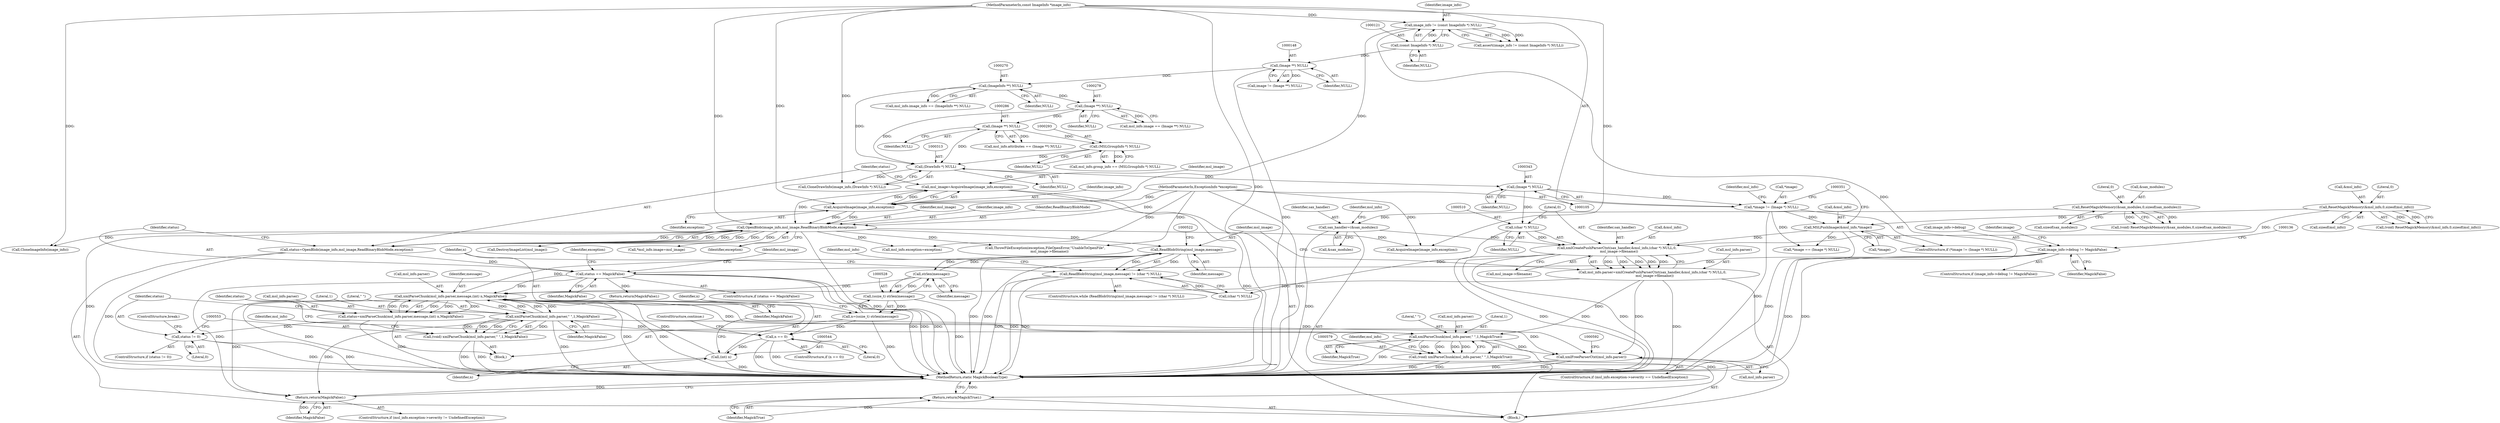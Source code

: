 digraph "0_ImageMagick_e793eb203e5e0f91f5037aed6585e81b1e27395b@pointer" {
"1000518" [label="(Call,ReadBlobString(msl_image,message))"];
"1000157" [label="(Call,OpenBlob(image_info,msl_image,ReadBinaryBlobMode,exception))"];
"1000152" [label="(Call,AcquireImage(image_info,exception))"];
"1000118" [label="(Call,image_info != (const ImageInfo *) NULL)"];
"1000106" [label="(MethodParameterIn,const ImageInfo *image_info)"];
"1000120" [label="(Call,(const ImageInfo *) NULL)"];
"1000108" [label="(MethodParameterIn,ExceptionInfo *exception)"];
"1000150" [label="(Call,msl_image=AcquireImage(image_info,exception))"];
"1000529" [label="(Call,strlen(message))"];
"1000518" [label="(Call,ReadBlobString(msl_image,message))"];
"1000538" [label="(Call,xmlParseChunk(msl_info.parser,message,(int) n,MagickFalse))"];
"1000554" [label="(Call,xmlParseChunk(msl_info.parser,\" \",1,MagickFalse))"];
"1000501" [label="(Call,msl_info.parser=xmlCreatePushParserCtxt(sax_handler,&msl_info,(char *) NULL,0,\n    msl_image->filename))"];
"1000505" [label="(Call,xmlCreatePushParserCtxt(sax_handler,&msl_info,(char *) NULL,0,\n    msl_image->filename))"];
"1000497" [label="(Call,sax_handler=(&sax_modules))"];
"1000356" [label="(Call,ResetMagickMemory(&sax_modules,0,sizeof(sax_modules)))"];
"1000192" [label="(Call,ResetMagickMemory(&msl_info,0,sizeof(msl_info)))"];
"1000345" [label="(Call,MSLPushImage(&msl_info,*image))"];
"1000339" [label="(Call,*image != (Image *) NULL)"];
"1000342" [label="(Call,(Image *) NULL)"];
"1000312" [label="(Call,(DrawInfo *) NULL)"];
"1000292" [label="(Call,(MSLGroupInfo *) NULL)"];
"1000285" [label="(Call,(Image **) NULL)"];
"1000277" [label="(Call,(Image **) NULL)"];
"1000269" [label="(Call,(ImageInfo **) NULL)"];
"1000147" [label="(Call,(Image **) NULL)"];
"1000509" [label="(Call,(char *) NULL)"];
"1000543" [label="(Call,(int) n)"];
"1000532" [label="(Call,n == 0)"];
"1000525" [label="(Call,n=(ssize_t) strlen(message))"];
"1000527" [label="(Call,(ssize_t) strlen(message))"];
"1000163" [label="(Call,status == MagickFalse)"];
"1000155" [label="(Call,status=OpenBlob(image_info,msl_image,ReadBinaryBlobMode,exception))"];
"1000130" [label="(Call,image_info->debug != MagickFalse)"];
"1000517" [label="(Call,ReadBlobString(msl_image,message) != (char *) NULL)"];
"1000536" [label="(Call,status=xmlParseChunk(msl_info.parser,message,(int) n,MagickFalse))"];
"1000548" [label="(Call,status != 0)"];
"1000552" [label="(Call,(void) xmlParseChunk(msl_info.parser,\" \",1,MagickFalse))"];
"1000580" [label="(Call,xmlParseChunk(msl_info.parser,\" \",1,MagickTrue))"];
"1000578" [label="(Call,(void) xmlParseChunk(msl_info.parser,\" \",1,MagickTrue))"];
"1000587" [label="(Call,xmlFreeParserCtxt(msl_info.parser))"];
"1000711" [label="(Return,return(MagickTrue);)"];
"1000709" [label="(Return,return(MagickFalse);)"];
"1000359" [label="(Literal,0)"];
"1000279" [label="(Identifier,NULL)"];
"1000277" [label="(Call,(Image **) NULL)"];
"1000507" [label="(Call,&msl_info)"];
"1000134" [label="(Identifier,MagickFalse)"];
"1000118" [label="(Call,image_info != (const ImageInfo *) NULL)"];
"1000536" [label="(Call,status=xmlParseChunk(msl_info.parser,message,(int) n,MagickFalse))"];
"1000552" [label="(Call,(void) xmlParseChunk(msl_info.parser,\" \",1,MagickFalse))"];
"1000503" [label="(Identifier,msl_info)"];
"1000357" [label="(Call,&sax_modules)"];
"1000129" [label="(ControlStructure,if (image_info->debug != MagickFalse))"];
"1000547" [label="(ControlStructure,if (status != 0))"];
"1000710" [label="(Identifier,MagickFalse)"];
"1000498" [label="(Identifier,sax_handler)"];
"1000548" [label="(Call,status != 0)"];
"1000332" [label="(Call,*msl_info.image=msl_image)"];
"1000519" [label="(Identifier,msl_image)"];
"1000497" [label="(Call,sax_handler=(&sax_modules))"];
"1000312" [label="(Call,(DrawInfo *) NULL)"];
"1000109" [label="(Block,)"];
"1000506" [label="(Identifier,sax_handler)"];
"1000131" [label="(Call,image_info->debug)"];
"1000339" [label="(Call,*image != (Image *) NULL)"];
"1000165" [label="(Identifier,MagickFalse)"];
"1000560" [label="(Identifier,MagickFalse)"];
"1000570" [label="(ControlStructure,if (msl_info.exception->severity == UndefinedException))"];
"1000520" [label="(Identifier,message)"];
"1000526" [label="(Identifier,n)"];
"1000265" [label="(Call,msl_info.image_info == (ImageInfo **) NULL)"];
"1000517" [label="(Call,ReadBlobString(msl_image,message) != (char *) NULL)"];
"1000524" [label="(Block,)"];
"1000168" [label="(Identifier,exception)"];
"1000542" [label="(Identifier,message)"];
"1000152" [label="(Call,AcquireImage(image_info,exception))"];
"1000513" [label="(Call,msl_image->filename)"];
"1000565" [label="(Identifier,msl_info)"];
"1000119" [label="(Identifier,image_info)"];
"1000159" [label="(Identifier,msl_image)"];
"1000198" [label="(Call,msl_info.exception=exception)"];
"1000120" [label="(Call,(const ImageInfo *) NULL)"];
"1000537" [label="(Identifier,status)"];
"1000505" [label="(Call,xmlCreatePushParserCtxt(sax_handler,&msl_info,(char *) NULL,0,\n    msl_image->filename))"];
"1000162" [label="(ControlStructure,if (status == MagickFalse))"];
"1000157" [label="(Call,OpenBlob(image_info,msl_image,ReadBinaryBlobMode,exception))"];
"1000554" [label="(Call,xmlParseChunk(msl_info.parser,\" \",1,MagickFalse))"];
"1000550" [label="(Literal,0)"];
"1000588" [label="(Call,msl_info.parser)"];
"1000345" [label="(Call,MSLPushImage(&msl_info,*image))"];
"1000117" [label="(Call,assert(image_info != (const ImageInfo *) NULL))"];
"1000555" [label="(Call,msl_info.parser)"];
"1000153" [label="(Identifier,image_info)"];
"1000530" [label="(Identifier,message)"];
"1000303" [label="(Call,CloneImageInfo(image_info))"];
"1000287" [label="(Identifier,NULL)"];
"1000713" [label="(MethodReturn,static MagickBooleanType)"];
"1000154" [label="(Identifier,exception)"];
"1000543" [label="(Call,(int) n)"];
"1000511" [label="(Identifier,NULL)"];
"1000549" [label="(Identifier,status)"];
"1000586" [label="(Identifier,MagickTrue)"];
"1000151" [label="(Identifier,msl_image)"];
"1000190" [label="(Call,(void) ResetMagickMemory(&msl_info,0,sizeof(msl_info)))"];
"1000161" [label="(Identifier,exception)"];
"1000532" [label="(Call,n == 0)"];
"1000709" [label="(Return,return(MagickFalse);)"];
"1000535" [label="(ControlStructure,continue;)"];
"1000285" [label="(Call,(Image **) NULL)"];
"1000499" [label="(Call,&sax_modules)"];
"1000585" [label="(Literal,1)"];
"1000525" [label="(Call,n=(ssize_t) strlen(message))"];
"1000558" [label="(Literal,\" \")"];
"1000195" [label="(Literal,0)"];
"1000342" [label="(Call,(Image *) NULL)"];
"1000711" [label="(Return,return(MagickTrue);)"];
"1000155" [label="(Call,status=OpenBlob(image_info,msl_image,ReadBinaryBlobMode,exception))"];
"1000314" [label="(Identifier,NULL)"];
"1000534" [label="(Literal,0)"];
"1000521" [label="(Call,(char *) NULL)"];
"1000292" [label="(Call,(MSLGroupInfo *) NULL)"];
"1000269" [label="(Call,(ImageInfo **) NULL)"];
"1000344" [label="(Identifier,NULL)"];
"1000531" [label="(ControlStructure,if (n == 0))"];
"1000108" [label="(MethodParameterIn,ExceptionInfo *exception)"];
"1000587" [label="(Call,xmlFreeParserCtxt(msl_info.parser))"];
"1000176" [label="(Call,DestroyImageList(msl_image))"];
"1000546" [label="(Identifier,MagickFalse)"];
"1000146" [label="(Identifier,image)"];
"1000516" [label="(ControlStructure,while (ReadBlobString(msl_image,message) != (char *) NULL))"];
"1000346" [label="(Call,&msl_info)"];
"1000158" [label="(Identifier,image_info)"];
"1000518" [label="(Call,ReadBlobString(msl_image,message))"];
"1000502" [label="(Call,msl_info.parser)"];
"1000196" [label="(Call,sizeof(msl_info))"];
"1000163" [label="(Call,status == MagickFalse)"];
"1000271" [label="(Identifier,NULL)"];
"1000149" [label="(Identifier,NULL)"];
"1000538" [label="(Call,xmlParseChunk(msl_info.parser,message,(int) n,MagickFalse))"];
"1000539" [label="(Call,msl_info.parser)"];
"1000545" [label="(Identifier,n)"];
"1000122" [label="(Identifier,NULL)"];
"1000574" [label="(Identifier,msl_info)"];
"1000147" [label="(Call,(Image **) NULL)"];
"1000193" [label="(Call,&msl_info)"];
"1000512" [label="(Literal,0)"];
"1000320" [label="(Call,AcquireImage(image_info,exception))"];
"1000347" [label="(Identifier,msl_info)"];
"1000294" [label="(Identifier,NULL)"];
"1000288" [label="(Call,msl_info.group_info == (MSLGroupInfo *) NULL)"];
"1000529" [label="(Call,strlen(message))"];
"1000338" [label="(ControlStructure,if (*image != (Image *) NULL))"];
"1000580" [label="(Call,xmlParseChunk(msl_info.parser,\" \",1,MagickTrue))"];
"1000192" [label="(Call,ResetMagickMemory(&msl_info,0,sizeof(msl_info)))"];
"1000156" [label="(Identifier,status)"];
"1000348" [label="(Call,*image)"];
"1000589" [label="(Identifier,msl_info)"];
"1000150" [label="(Call,msl_image=AcquireImage(image_info,exception))"];
"1000584" [label="(Literal,\" \")"];
"1000608" [label="(Call,*image == (Image *) NULL)"];
"1000509" [label="(Call,(char *) NULL)"];
"1000581" [label="(Call,msl_info.parser)"];
"1000712" [label="(Identifier,MagickTrue)"];
"1000354" [label="(Call,(void) ResetMagickMemory(&sax_modules,0,sizeof(sax_modules)))"];
"1000164" [label="(Identifier,status)"];
"1000182" [label="(Identifier,msl_image)"];
"1000578" [label="(Call,(void) xmlParseChunk(msl_info.parser,\" \",1,MagickTrue))"];
"1000145" [label="(Call,image != (Image **) NULL)"];
"1000178" [label="(Return,return(MagickFalse);)"];
"1000130" [label="(Call,image_info->debug != MagickFalse)"];
"1000281" [label="(Call,msl_info.attributes == (Image **) NULL)"];
"1000559" [label="(Literal,1)"];
"1000501" [label="(Call,msl_info.parser=xmlCreatePushParserCtxt(sax_handler,&msl_info,(char *) NULL,0,\n    msl_image->filename))"];
"1000106" [label="(MethodParameterIn,const ImageInfo *image_info)"];
"1000356" [label="(Call,ResetMagickMemory(&sax_modules,0,sizeof(sax_modules)))"];
"1000273" [label="(Call,msl_info.image == (Image **) NULL)"];
"1000551" [label="(ControlStructure,break;)"];
"1000340" [label="(Call,*image)"];
"1000701" [label="(ControlStructure,if (msl_info.exception->severity != UndefinedException))"];
"1000360" [label="(Call,sizeof(sax_modules))"];
"1000160" [label="(Identifier,ReadBinaryBlobMode)"];
"1000167" [label="(Call,ThrowFileException(exception,FileOpenError,\"UnableToOpenFile\",\n        msl_image->filename))"];
"1000527" [label="(Call,(ssize_t) strlen(message))"];
"1000310" [label="(Call,CloneDrawInfo(image_info,(DrawInfo *) NULL))"];
"1000533" [label="(Identifier,n)"];
"1000518" -> "1000517"  [label="AST: "];
"1000518" -> "1000520"  [label="CFG: "];
"1000519" -> "1000518"  [label="AST: "];
"1000520" -> "1000518"  [label="AST: "];
"1000522" -> "1000518"  [label="CFG: "];
"1000518" -> "1000713"  [label="DDG: "];
"1000518" -> "1000713"  [label="DDG: "];
"1000518" -> "1000517"  [label="DDG: "];
"1000518" -> "1000517"  [label="DDG: "];
"1000157" -> "1000518"  [label="DDG: "];
"1000529" -> "1000518"  [label="DDG: "];
"1000538" -> "1000518"  [label="DDG: "];
"1000518" -> "1000529"  [label="DDG: "];
"1000157" -> "1000155"  [label="AST: "];
"1000157" -> "1000161"  [label="CFG: "];
"1000158" -> "1000157"  [label="AST: "];
"1000159" -> "1000157"  [label="AST: "];
"1000160" -> "1000157"  [label="AST: "];
"1000161" -> "1000157"  [label="AST: "];
"1000155" -> "1000157"  [label="CFG: "];
"1000157" -> "1000713"  [label="DDG: "];
"1000157" -> "1000713"  [label="DDG: "];
"1000157" -> "1000155"  [label="DDG: "];
"1000157" -> "1000155"  [label="DDG: "];
"1000157" -> "1000155"  [label="DDG: "];
"1000157" -> "1000155"  [label="DDG: "];
"1000152" -> "1000157"  [label="DDG: "];
"1000152" -> "1000157"  [label="DDG: "];
"1000106" -> "1000157"  [label="DDG: "];
"1000150" -> "1000157"  [label="DDG: "];
"1000108" -> "1000157"  [label="DDG: "];
"1000157" -> "1000167"  [label="DDG: "];
"1000157" -> "1000176"  [label="DDG: "];
"1000157" -> "1000198"  [label="DDG: "];
"1000157" -> "1000303"  [label="DDG: "];
"1000157" -> "1000320"  [label="DDG: "];
"1000157" -> "1000332"  [label="DDG: "];
"1000152" -> "1000150"  [label="AST: "];
"1000152" -> "1000154"  [label="CFG: "];
"1000153" -> "1000152"  [label="AST: "];
"1000154" -> "1000152"  [label="AST: "];
"1000150" -> "1000152"  [label="CFG: "];
"1000152" -> "1000150"  [label="DDG: "];
"1000152" -> "1000150"  [label="DDG: "];
"1000118" -> "1000152"  [label="DDG: "];
"1000106" -> "1000152"  [label="DDG: "];
"1000108" -> "1000152"  [label="DDG: "];
"1000118" -> "1000117"  [label="AST: "];
"1000118" -> "1000120"  [label="CFG: "];
"1000119" -> "1000118"  [label="AST: "];
"1000120" -> "1000118"  [label="AST: "];
"1000117" -> "1000118"  [label="CFG: "];
"1000118" -> "1000713"  [label="DDG: "];
"1000118" -> "1000117"  [label="DDG: "];
"1000118" -> "1000117"  [label="DDG: "];
"1000106" -> "1000118"  [label="DDG: "];
"1000120" -> "1000118"  [label="DDG: "];
"1000106" -> "1000105"  [label="AST: "];
"1000106" -> "1000713"  [label="DDG: "];
"1000106" -> "1000303"  [label="DDG: "];
"1000106" -> "1000310"  [label="DDG: "];
"1000106" -> "1000320"  [label="DDG: "];
"1000120" -> "1000122"  [label="CFG: "];
"1000121" -> "1000120"  [label="AST: "];
"1000122" -> "1000120"  [label="AST: "];
"1000120" -> "1000147"  [label="DDG: "];
"1000108" -> "1000105"  [label="AST: "];
"1000108" -> "1000713"  [label="DDG: "];
"1000108" -> "1000167"  [label="DDG: "];
"1000108" -> "1000198"  [label="DDG: "];
"1000108" -> "1000320"  [label="DDG: "];
"1000150" -> "1000109"  [label="AST: "];
"1000151" -> "1000150"  [label="AST: "];
"1000156" -> "1000150"  [label="CFG: "];
"1000150" -> "1000713"  [label="DDG: "];
"1000529" -> "1000527"  [label="AST: "];
"1000529" -> "1000530"  [label="CFG: "];
"1000530" -> "1000529"  [label="AST: "];
"1000527" -> "1000529"  [label="CFG: "];
"1000529" -> "1000527"  [label="DDG: "];
"1000529" -> "1000538"  [label="DDG: "];
"1000538" -> "1000536"  [label="AST: "];
"1000538" -> "1000546"  [label="CFG: "];
"1000539" -> "1000538"  [label="AST: "];
"1000542" -> "1000538"  [label="AST: "];
"1000543" -> "1000538"  [label="AST: "];
"1000546" -> "1000538"  [label="AST: "];
"1000536" -> "1000538"  [label="CFG: "];
"1000538" -> "1000713"  [label="DDG: "];
"1000538" -> "1000713"  [label="DDG: "];
"1000538" -> "1000713"  [label="DDG: "];
"1000538" -> "1000536"  [label="DDG: "];
"1000538" -> "1000536"  [label="DDG: "];
"1000538" -> "1000536"  [label="DDG: "];
"1000538" -> "1000536"  [label="DDG: "];
"1000554" -> "1000538"  [label="DDG: "];
"1000554" -> "1000538"  [label="DDG: "];
"1000501" -> "1000538"  [label="DDG: "];
"1000543" -> "1000538"  [label="DDG: "];
"1000163" -> "1000538"  [label="DDG: "];
"1000538" -> "1000554"  [label="DDG: "];
"1000538" -> "1000554"  [label="DDG: "];
"1000538" -> "1000580"  [label="DDG: "];
"1000538" -> "1000587"  [label="DDG: "];
"1000538" -> "1000709"  [label="DDG: "];
"1000554" -> "1000552"  [label="AST: "];
"1000554" -> "1000560"  [label="CFG: "];
"1000555" -> "1000554"  [label="AST: "];
"1000558" -> "1000554"  [label="AST: "];
"1000559" -> "1000554"  [label="AST: "];
"1000560" -> "1000554"  [label="AST: "];
"1000552" -> "1000554"  [label="CFG: "];
"1000554" -> "1000713"  [label="DDG: "];
"1000554" -> "1000552"  [label="DDG: "];
"1000554" -> "1000552"  [label="DDG: "];
"1000554" -> "1000552"  [label="DDG: "];
"1000554" -> "1000552"  [label="DDG: "];
"1000554" -> "1000580"  [label="DDG: "];
"1000554" -> "1000587"  [label="DDG: "];
"1000554" -> "1000709"  [label="DDG: "];
"1000501" -> "1000109"  [label="AST: "];
"1000501" -> "1000505"  [label="CFG: "];
"1000502" -> "1000501"  [label="AST: "];
"1000505" -> "1000501"  [label="AST: "];
"1000519" -> "1000501"  [label="CFG: "];
"1000501" -> "1000713"  [label="DDG: "];
"1000505" -> "1000501"  [label="DDG: "];
"1000505" -> "1000501"  [label="DDG: "];
"1000505" -> "1000501"  [label="DDG: "];
"1000505" -> "1000501"  [label="DDG: "];
"1000505" -> "1000501"  [label="DDG: "];
"1000501" -> "1000580"  [label="DDG: "];
"1000501" -> "1000587"  [label="DDG: "];
"1000505" -> "1000513"  [label="CFG: "];
"1000506" -> "1000505"  [label="AST: "];
"1000507" -> "1000505"  [label="AST: "];
"1000509" -> "1000505"  [label="AST: "];
"1000512" -> "1000505"  [label="AST: "];
"1000513" -> "1000505"  [label="AST: "];
"1000505" -> "1000713"  [label="DDG: "];
"1000505" -> "1000713"  [label="DDG: "];
"1000505" -> "1000713"  [label="DDG: "];
"1000497" -> "1000505"  [label="DDG: "];
"1000192" -> "1000505"  [label="DDG: "];
"1000345" -> "1000505"  [label="DDG: "];
"1000509" -> "1000505"  [label="DDG: "];
"1000497" -> "1000109"  [label="AST: "];
"1000497" -> "1000499"  [label="CFG: "];
"1000498" -> "1000497"  [label="AST: "];
"1000499" -> "1000497"  [label="AST: "];
"1000503" -> "1000497"  [label="CFG: "];
"1000497" -> "1000713"  [label="DDG: "];
"1000356" -> "1000497"  [label="DDG: "];
"1000356" -> "1000354"  [label="AST: "];
"1000356" -> "1000360"  [label="CFG: "];
"1000357" -> "1000356"  [label="AST: "];
"1000359" -> "1000356"  [label="AST: "];
"1000360" -> "1000356"  [label="AST: "];
"1000354" -> "1000356"  [label="CFG: "];
"1000356" -> "1000354"  [label="DDG: "];
"1000356" -> "1000354"  [label="DDG: "];
"1000192" -> "1000190"  [label="AST: "];
"1000192" -> "1000196"  [label="CFG: "];
"1000193" -> "1000192"  [label="AST: "];
"1000195" -> "1000192"  [label="AST: "];
"1000196" -> "1000192"  [label="AST: "];
"1000190" -> "1000192"  [label="CFG: "];
"1000192" -> "1000190"  [label="DDG: "];
"1000192" -> "1000190"  [label="DDG: "];
"1000192" -> "1000345"  [label="DDG: "];
"1000345" -> "1000338"  [label="AST: "];
"1000345" -> "1000348"  [label="CFG: "];
"1000346" -> "1000345"  [label="AST: "];
"1000348" -> "1000345"  [label="AST: "];
"1000351" -> "1000345"  [label="CFG: "];
"1000345" -> "1000713"  [label="DDG: "];
"1000339" -> "1000345"  [label="DDG: "];
"1000345" -> "1000608"  [label="DDG: "];
"1000339" -> "1000338"  [label="AST: "];
"1000339" -> "1000342"  [label="CFG: "];
"1000340" -> "1000339"  [label="AST: "];
"1000342" -> "1000339"  [label="AST: "];
"1000347" -> "1000339"  [label="CFG: "];
"1000351" -> "1000339"  [label="CFG: "];
"1000339" -> "1000713"  [label="DDG: "];
"1000342" -> "1000339"  [label="DDG: "];
"1000339" -> "1000608"  [label="DDG: "];
"1000342" -> "1000344"  [label="CFG: "];
"1000343" -> "1000342"  [label="AST: "];
"1000344" -> "1000342"  [label="AST: "];
"1000312" -> "1000342"  [label="DDG: "];
"1000342" -> "1000509"  [label="DDG: "];
"1000312" -> "1000310"  [label="AST: "];
"1000312" -> "1000314"  [label="CFG: "];
"1000313" -> "1000312"  [label="AST: "];
"1000314" -> "1000312"  [label="AST: "];
"1000310" -> "1000312"  [label="CFG: "];
"1000312" -> "1000310"  [label="DDG: "];
"1000292" -> "1000312"  [label="DDG: "];
"1000285" -> "1000312"  [label="DDG: "];
"1000269" -> "1000312"  [label="DDG: "];
"1000277" -> "1000312"  [label="DDG: "];
"1000292" -> "1000288"  [label="AST: "];
"1000292" -> "1000294"  [label="CFG: "];
"1000293" -> "1000292"  [label="AST: "];
"1000294" -> "1000292"  [label="AST: "];
"1000288" -> "1000292"  [label="CFG: "];
"1000292" -> "1000288"  [label="DDG: "];
"1000285" -> "1000292"  [label="DDG: "];
"1000285" -> "1000281"  [label="AST: "];
"1000285" -> "1000287"  [label="CFG: "];
"1000286" -> "1000285"  [label="AST: "];
"1000287" -> "1000285"  [label="AST: "];
"1000281" -> "1000285"  [label="CFG: "];
"1000285" -> "1000281"  [label="DDG: "];
"1000277" -> "1000285"  [label="DDG: "];
"1000277" -> "1000273"  [label="AST: "];
"1000277" -> "1000279"  [label="CFG: "];
"1000278" -> "1000277"  [label="AST: "];
"1000279" -> "1000277"  [label="AST: "];
"1000273" -> "1000277"  [label="CFG: "];
"1000277" -> "1000273"  [label="DDG: "];
"1000269" -> "1000277"  [label="DDG: "];
"1000269" -> "1000265"  [label="AST: "];
"1000269" -> "1000271"  [label="CFG: "];
"1000270" -> "1000269"  [label="AST: "];
"1000271" -> "1000269"  [label="AST: "];
"1000265" -> "1000269"  [label="CFG: "];
"1000269" -> "1000265"  [label="DDG: "];
"1000147" -> "1000269"  [label="DDG: "];
"1000147" -> "1000145"  [label="AST: "];
"1000147" -> "1000149"  [label="CFG: "];
"1000148" -> "1000147"  [label="AST: "];
"1000149" -> "1000147"  [label="AST: "];
"1000145" -> "1000147"  [label="CFG: "];
"1000147" -> "1000713"  [label="DDG: "];
"1000147" -> "1000145"  [label="DDG: "];
"1000509" -> "1000511"  [label="CFG: "];
"1000510" -> "1000509"  [label="AST: "];
"1000511" -> "1000509"  [label="AST: "];
"1000512" -> "1000509"  [label="CFG: "];
"1000509" -> "1000521"  [label="DDG: "];
"1000543" -> "1000545"  [label="CFG: "];
"1000544" -> "1000543"  [label="AST: "];
"1000545" -> "1000543"  [label="AST: "];
"1000546" -> "1000543"  [label="CFG: "];
"1000543" -> "1000713"  [label="DDG: "];
"1000532" -> "1000543"  [label="DDG: "];
"1000532" -> "1000531"  [label="AST: "];
"1000532" -> "1000534"  [label="CFG: "];
"1000533" -> "1000532"  [label="AST: "];
"1000534" -> "1000532"  [label="AST: "];
"1000535" -> "1000532"  [label="CFG: "];
"1000537" -> "1000532"  [label="CFG: "];
"1000532" -> "1000713"  [label="DDG: "];
"1000532" -> "1000713"  [label="DDG: "];
"1000525" -> "1000532"  [label="DDG: "];
"1000525" -> "1000524"  [label="AST: "];
"1000525" -> "1000527"  [label="CFG: "];
"1000526" -> "1000525"  [label="AST: "];
"1000527" -> "1000525"  [label="AST: "];
"1000533" -> "1000525"  [label="CFG: "];
"1000525" -> "1000713"  [label="DDG: "];
"1000527" -> "1000525"  [label="DDG: "];
"1000528" -> "1000527"  [label="AST: "];
"1000527" -> "1000713"  [label="DDG: "];
"1000163" -> "1000162"  [label="AST: "];
"1000163" -> "1000165"  [label="CFG: "];
"1000164" -> "1000163"  [label="AST: "];
"1000165" -> "1000163"  [label="AST: "];
"1000168" -> "1000163"  [label="CFG: "];
"1000182" -> "1000163"  [label="CFG: "];
"1000163" -> "1000713"  [label="DDG: "];
"1000163" -> "1000713"  [label="DDG: "];
"1000163" -> "1000713"  [label="DDG: "];
"1000155" -> "1000163"  [label="DDG: "];
"1000130" -> "1000163"  [label="DDG: "];
"1000163" -> "1000178"  [label="DDG: "];
"1000163" -> "1000709"  [label="DDG: "];
"1000155" -> "1000109"  [label="AST: "];
"1000156" -> "1000155"  [label="AST: "];
"1000164" -> "1000155"  [label="CFG: "];
"1000155" -> "1000713"  [label="DDG: "];
"1000130" -> "1000129"  [label="AST: "];
"1000130" -> "1000134"  [label="CFG: "];
"1000131" -> "1000130"  [label="AST: "];
"1000134" -> "1000130"  [label="AST: "];
"1000136" -> "1000130"  [label="CFG: "];
"1000146" -> "1000130"  [label="CFG: "];
"1000130" -> "1000713"  [label="DDG: "];
"1000130" -> "1000713"  [label="DDG: "];
"1000517" -> "1000516"  [label="AST: "];
"1000517" -> "1000521"  [label="CFG: "];
"1000521" -> "1000517"  [label="AST: "];
"1000526" -> "1000517"  [label="CFG: "];
"1000574" -> "1000517"  [label="CFG: "];
"1000517" -> "1000713"  [label="DDG: "];
"1000517" -> "1000713"  [label="DDG: "];
"1000517" -> "1000713"  [label="DDG: "];
"1000521" -> "1000517"  [label="DDG: "];
"1000536" -> "1000524"  [label="AST: "];
"1000537" -> "1000536"  [label="AST: "];
"1000549" -> "1000536"  [label="CFG: "];
"1000536" -> "1000713"  [label="DDG: "];
"1000536" -> "1000548"  [label="DDG: "];
"1000548" -> "1000547"  [label="AST: "];
"1000548" -> "1000550"  [label="CFG: "];
"1000549" -> "1000548"  [label="AST: "];
"1000550" -> "1000548"  [label="AST: "];
"1000551" -> "1000548"  [label="CFG: "];
"1000553" -> "1000548"  [label="CFG: "];
"1000548" -> "1000713"  [label="DDG: "];
"1000548" -> "1000713"  [label="DDG: "];
"1000552" -> "1000524"  [label="AST: "];
"1000553" -> "1000552"  [label="AST: "];
"1000565" -> "1000552"  [label="CFG: "];
"1000552" -> "1000713"  [label="DDG: "];
"1000552" -> "1000713"  [label="DDG: "];
"1000580" -> "1000578"  [label="AST: "];
"1000580" -> "1000586"  [label="CFG: "];
"1000581" -> "1000580"  [label="AST: "];
"1000584" -> "1000580"  [label="AST: "];
"1000585" -> "1000580"  [label="AST: "];
"1000586" -> "1000580"  [label="AST: "];
"1000578" -> "1000580"  [label="CFG: "];
"1000580" -> "1000713"  [label="DDG: "];
"1000580" -> "1000578"  [label="DDG: "];
"1000580" -> "1000578"  [label="DDG: "];
"1000580" -> "1000578"  [label="DDG: "];
"1000580" -> "1000578"  [label="DDG: "];
"1000580" -> "1000587"  [label="DDG: "];
"1000580" -> "1000711"  [label="DDG: "];
"1000578" -> "1000570"  [label="AST: "];
"1000579" -> "1000578"  [label="AST: "];
"1000589" -> "1000578"  [label="CFG: "];
"1000578" -> "1000713"  [label="DDG: "];
"1000578" -> "1000713"  [label="DDG: "];
"1000587" -> "1000109"  [label="AST: "];
"1000587" -> "1000588"  [label="CFG: "];
"1000588" -> "1000587"  [label="AST: "];
"1000592" -> "1000587"  [label="CFG: "];
"1000587" -> "1000713"  [label="DDG: "];
"1000587" -> "1000713"  [label="DDG: "];
"1000711" -> "1000109"  [label="AST: "];
"1000711" -> "1000712"  [label="CFG: "];
"1000712" -> "1000711"  [label="AST: "];
"1000713" -> "1000711"  [label="CFG: "];
"1000711" -> "1000713"  [label="DDG: "];
"1000712" -> "1000711"  [label="DDG: "];
"1000709" -> "1000701"  [label="AST: "];
"1000709" -> "1000710"  [label="CFG: "];
"1000710" -> "1000709"  [label="AST: "];
"1000713" -> "1000709"  [label="CFG: "];
"1000709" -> "1000713"  [label="DDG: "];
"1000710" -> "1000709"  [label="DDG: "];
}
